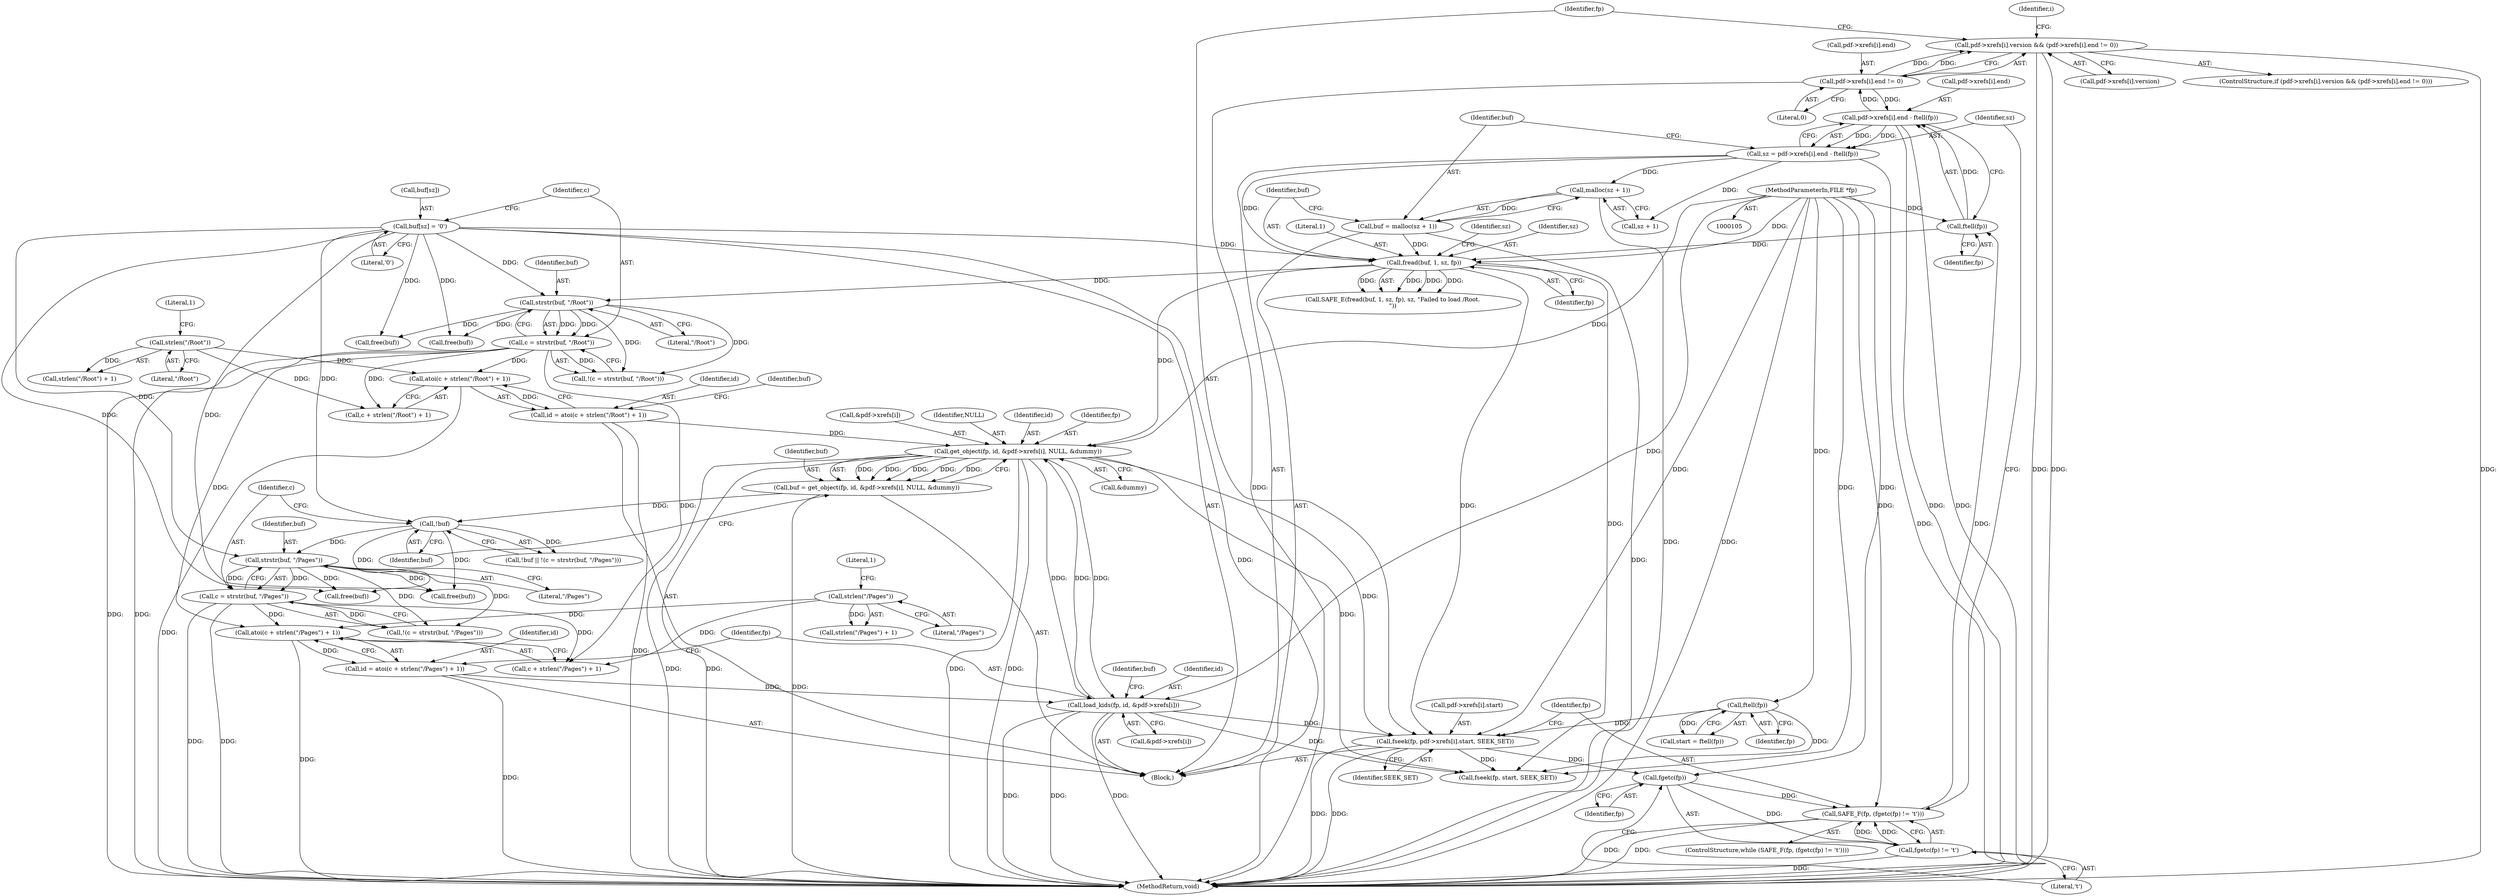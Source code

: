digraph "1_pdfresurrect_0c4120fffa3dffe97b95c486a120eded82afe8a6_6@array" {
"1000133" [label="(Call,pdf->xrefs[i].version && (pdf->xrefs[i].end != 0))"];
"1000141" [label="(Call,pdf->xrefs[i].end != 0)"];
"1000170" [label="(Call,pdf->xrefs[i].end - ftell(fp))"];
"1000178" [label="(Call,ftell(fp))"];
"1000162" [label="(Call,SAFE_F(fp, (fgetc(fp) != 't')))"];
"1000165" [label="(Call,fgetc(fp))"];
"1000151" [label="(Call,fseek(fp, pdf->xrefs[i].start, SEEK_SET))"];
"1000258" [label="(Call,load_kids(fp, id, &pdf->xrefs[i]))"];
"1000223" [label="(Call,get_object(fp, id, &pdf->xrefs[i], NULL, &dummy))"];
"1000187" [label="(Call,fread(buf, 1, sz, fp))"];
"1000194" [label="(Call,buf[sz] = '\0')"];
"1000180" [label="(Call,buf = malloc(sz + 1))"];
"1000182" [label="(Call,malloc(sz + 1))"];
"1000168" [label="(Call,sz = pdf->xrefs[i].end - ftell(fp))"];
"1000106" [label="(MethodParameterIn,FILE *fp)"];
"1000210" [label="(Call,id = atoi(c + strlen(\"/Root\") + 1))"];
"1000212" [label="(Call,atoi(c + strlen(\"/Root\") + 1))"];
"1000201" [label="(Call,c = strstr(buf, \"/Root\"))"];
"1000203" [label="(Call,strstr(buf, \"/Root\"))"];
"1000216" [label="(Call,strlen(\"/Root\"))"];
"1000249" [label="(Call,id = atoi(c + strlen(\"/Pages\") + 1))"];
"1000251" [label="(Call,atoi(c + strlen(\"/Pages\") + 1))"];
"1000240" [label="(Call,c = strstr(buf, \"/Pages\"))"];
"1000242" [label="(Call,strstr(buf, \"/Pages\"))"];
"1000237" [label="(Call,!buf)"];
"1000221" [label="(Call,buf = get_object(fp, id, &pdf->xrefs[i], NULL, &dummy))"];
"1000255" [label="(Call,strlen(\"/Pages\"))"];
"1000118" [label="(Call,ftell(fp))"];
"1000164" [label="(Call,fgetc(fp) != 't')"];
"1000202" [label="(Identifier,c)"];
"1000182" [label="(Call,malloc(sz + 1))"];
"1000250" [label="(Identifier,id)"];
"1000212" [label="(Call,atoi(c + strlen(\"/Root\") + 1))"];
"1000210" [label="(Call,id = atoi(c + strlen(\"/Root\") + 1))"];
"1000194" [label="(Call,buf[sz] = '\0')"];
"1000216" [label="(Call,strlen(\"/Root\"))"];
"1000164" [label="(Call,fgetc(fp) != 't')"];
"1000257" [label="(Literal,1)"];
"1000222" [label="(Identifier,buf)"];
"1000236" [label="(Call,!buf || !(c = strstr(buf, \"/Pages\")))"];
"1000161" [label="(ControlStructure,while (SAFE_F(fp, (fgetc(fp) != 't'))))"];
"1000190" [label="(Identifier,sz)"];
"1000152" [label="(Identifier,fp)"];
"1000260" [label="(Identifier,id)"];
"1000211" [label="(Identifier,id)"];
"1000188" [label="(Identifier,buf)"];
"1000165" [label="(Call,fgetc(fp))"];
"1000249" [label="(Call,id = atoi(c + strlen(\"/Pages\") + 1))"];
"1000217" [label="(Literal,\"/Root\")"];
"1000167" [label="(Literal,'t')"];
"1000195" [label="(Call,buf[sz])"];
"1000171" [label="(Call,pdf->xrefs[i].end)"];
"1000170" [label="(Call,pdf->xrefs[i].end - ftell(fp))"];
"1000166" [label="(Identifier,fp)"];
"1000251" [label="(Call,atoi(c + strlen(\"/Pages\") + 1))"];
"1000238" [label="(Identifier,buf)"];
"1000241" [label="(Identifier,c)"];
"1000269" [label="(Call,fseek(fp, start, SEEK_SET))"];
"1000232" [label="(Identifier,NULL)"];
"1000151" [label="(Call,fseek(fp, pdf->xrefs[i].start, SEEK_SET))"];
"1000106" [label="(MethodParameterIn,FILE *fp)"];
"1000119" [label="(Identifier,fp)"];
"1000189" [label="(Literal,1)"];
"1000261" [label="(Call,&pdf->xrefs[i])"];
"1000233" [label="(Call,&dummy)"];
"1000160" [label="(Identifier,SEEK_SET)"];
"1000191" [label="(Identifier,fp)"];
"1000149" [label="(Literal,0)"];
"1000134" [label="(Call,pdf->xrefs[i].version)"];
"1000268" [label="(Identifier,buf)"];
"1000221" [label="(Call,buf = get_object(fp, id, &pdf->xrefs[i], NULL, &dummy))"];
"1000150" [label="(Block,)"];
"1000201" [label="(Call,c = strstr(buf, \"/Root\"))"];
"1000205" [label="(Literal,\"/Root\")"];
"1000258" [label="(Call,load_kids(fp, id, &pdf->xrefs[i]))"];
"1000179" [label="(Identifier,fp)"];
"1000246" [label="(Call,free(buf))"];
"1000162" [label="(Call,SAFE_F(fp, (fgetc(fp) != 't')))"];
"1000142" [label="(Call,pdf->xrefs[i].end)"];
"1000220" [label="(Identifier,buf)"];
"1000223" [label="(Call,get_object(fp, id, &pdf->xrefs[i], NULL, &dummy))"];
"1000207" [label="(Call,free(buf))"];
"1000252" [label="(Call,c + strlen(\"/Pages\") + 1)"];
"1000116" [label="(Call,start = ftell(fp))"];
"1000130" [label="(Identifier,i)"];
"1000225" [label="(Identifier,id)"];
"1000239" [label="(Call,!(c = strstr(buf, \"/Pages\")))"];
"1000215" [label="(Call,strlen(\"/Root\") + 1)"];
"1000133" [label="(Call,pdf->xrefs[i].version && (pdf->xrefs[i].end != 0))"];
"1000256" [label="(Literal,\"/Pages\")"];
"1000118" [label="(Call,ftell(fp))"];
"1000219" [label="(Call,free(buf))"];
"1000203" [label="(Call,strstr(buf, \"/Root\"))"];
"1000244" [label="(Literal,\"/Pages\")"];
"1000192" [label="(Identifier,sz)"];
"1000183" [label="(Call,sz + 1)"];
"1000200" [label="(Call,!(c = strstr(buf, \"/Root\")))"];
"1000242" [label="(Call,strstr(buf, \"/Pages\"))"];
"1000259" [label="(Identifier,fp)"];
"1000267" [label="(Call,free(buf))"];
"1000178" [label="(Call,ftell(fp))"];
"1000273" [label="(MethodReturn,void)"];
"1000169" [label="(Identifier,sz)"];
"1000153" [label="(Call,pdf->xrefs[i].start)"];
"1000163" [label="(Identifier,fp)"];
"1000224" [label="(Identifier,fp)"];
"1000255" [label="(Call,strlen(\"/Pages\"))"];
"1000213" [label="(Call,c + strlen(\"/Root\") + 1)"];
"1000218" [label="(Literal,1)"];
"1000187" [label="(Call,fread(buf, 1, sz, fp))"];
"1000132" [label="(ControlStructure,if (pdf->xrefs[i].version && (pdf->xrefs[i].end != 0)))"];
"1000254" [label="(Call,strlen(\"/Pages\") + 1)"];
"1000141" [label="(Call,pdf->xrefs[i].end != 0)"];
"1000237" [label="(Call,!buf)"];
"1000204" [label="(Identifier,buf)"];
"1000240" [label="(Call,c = strstr(buf, \"/Pages\"))"];
"1000180" [label="(Call,buf = malloc(sz + 1))"];
"1000243" [label="(Identifier,buf)"];
"1000168" [label="(Call,sz = pdf->xrefs[i].end - ftell(fp))"];
"1000181" [label="(Identifier,buf)"];
"1000198" [label="(Literal,'\0')"];
"1000226" [label="(Call,&pdf->xrefs[i])"];
"1000186" [label="(Call,SAFE_E(fread(buf, 1, sz, fp), sz, \"Failed to load /Root.\n\"))"];
"1000133" -> "1000132"  [label="AST: "];
"1000133" -> "1000134"  [label="CFG: "];
"1000133" -> "1000141"  [label="CFG: "];
"1000134" -> "1000133"  [label="AST: "];
"1000141" -> "1000133"  [label="AST: "];
"1000152" -> "1000133"  [label="CFG: "];
"1000130" -> "1000133"  [label="CFG: "];
"1000133" -> "1000273"  [label="DDG: "];
"1000133" -> "1000273"  [label="DDG: "];
"1000133" -> "1000273"  [label="DDG: "];
"1000141" -> "1000133"  [label="DDG: "];
"1000141" -> "1000133"  [label="DDG: "];
"1000141" -> "1000149"  [label="CFG: "];
"1000142" -> "1000141"  [label="AST: "];
"1000149" -> "1000141"  [label="AST: "];
"1000141" -> "1000273"  [label="DDG: "];
"1000170" -> "1000141"  [label="DDG: "];
"1000141" -> "1000170"  [label="DDG: "];
"1000170" -> "1000168"  [label="AST: "];
"1000170" -> "1000178"  [label="CFG: "];
"1000171" -> "1000170"  [label="AST: "];
"1000178" -> "1000170"  [label="AST: "];
"1000168" -> "1000170"  [label="CFG: "];
"1000170" -> "1000273"  [label="DDG: "];
"1000170" -> "1000273"  [label="DDG: "];
"1000170" -> "1000168"  [label="DDG: "];
"1000170" -> "1000168"  [label="DDG: "];
"1000178" -> "1000170"  [label="DDG: "];
"1000178" -> "1000179"  [label="CFG: "];
"1000179" -> "1000178"  [label="AST: "];
"1000162" -> "1000178"  [label="DDG: "];
"1000106" -> "1000178"  [label="DDG: "];
"1000178" -> "1000187"  [label="DDG: "];
"1000162" -> "1000161"  [label="AST: "];
"1000162" -> "1000164"  [label="CFG: "];
"1000163" -> "1000162"  [label="AST: "];
"1000164" -> "1000162"  [label="AST: "];
"1000169" -> "1000162"  [label="CFG: "];
"1000162" -> "1000273"  [label="DDG: "];
"1000162" -> "1000273"  [label="DDG: "];
"1000165" -> "1000162"  [label="DDG: "];
"1000106" -> "1000162"  [label="DDG: "];
"1000164" -> "1000162"  [label="DDG: "];
"1000164" -> "1000162"  [label="DDG: "];
"1000165" -> "1000164"  [label="AST: "];
"1000165" -> "1000166"  [label="CFG: "];
"1000166" -> "1000165"  [label="AST: "];
"1000167" -> "1000165"  [label="CFG: "];
"1000165" -> "1000164"  [label="DDG: "];
"1000151" -> "1000165"  [label="DDG: "];
"1000106" -> "1000165"  [label="DDG: "];
"1000151" -> "1000150"  [label="AST: "];
"1000151" -> "1000160"  [label="CFG: "];
"1000152" -> "1000151"  [label="AST: "];
"1000153" -> "1000151"  [label="AST: "];
"1000160" -> "1000151"  [label="AST: "];
"1000163" -> "1000151"  [label="CFG: "];
"1000151" -> "1000273"  [label="DDG: "];
"1000151" -> "1000273"  [label="DDG: "];
"1000258" -> "1000151"  [label="DDG: "];
"1000187" -> "1000151"  [label="DDG: "];
"1000118" -> "1000151"  [label="DDG: "];
"1000223" -> "1000151"  [label="DDG: "];
"1000106" -> "1000151"  [label="DDG: "];
"1000151" -> "1000269"  [label="DDG: "];
"1000258" -> "1000150"  [label="AST: "];
"1000258" -> "1000261"  [label="CFG: "];
"1000259" -> "1000258"  [label="AST: "];
"1000260" -> "1000258"  [label="AST: "];
"1000261" -> "1000258"  [label="AST: "];
"1000268" -> "1000258"  [label="CFG: "];
"1000258" -> "1000273"  [label="DDG: "];
"1000258" -> "1000273"  [label="DDG: "];
"1000258" -> "1000273"  [label="DDG: "];
"1000258" -> "1000223"  [label="DDG: "];
"1000223" -> "1000258"  [label="DDG: "];
"1000223" -> "1000258"  [label="DDG: "];
"1000106" -> "1000258"  [label="DDG: "];
"1000249" -> "1000258"  [label="DDG: "];
"1000258" -> "1000269"  [label="DDG: "];
"1000223" -> "1000221"  [label="AST: "];
"1000223" -> "1000233"  [label="CFG: "];
"1000224" -> "1000223"  [label="AST: "];
"1000225" -> "1000223"  [label="AST: "];
"1000226" -> "1000223"  [label="AST: "];
"1000232" -> "1000223"  [label="AST: "];
"1000233" -> "1000223"  [label="AST: "];
"1000221" -> "1000223"  [label="CFG: "];
"1000223" -> "1000273"  [label="DDG: "];
"1000223" -> "1000273"  [label="DDG: "];
"1000223" -> "1000273"  [label="DDG: "];
"1000223" -> "1000273"  [label="DDG: "];
"1000223" -> "1000221"  [label="DDG: "];
"1000223" -> "1000221"  [label="DDG: "];
"1000223" -> "1000221"  [label="DDG: "];
"1000223" -> "1000221"  [label="DDG: "];
"1000223" -> "1000221"  [label="DDG: "];
"1000187" -> "1000223"  [label="DDG: "];
"1000106" -> "1000223"  [label="DDG: "];
"1000210" -> "1000223"  [label="DDG: "];
"1000223" -> "1000269"  [label="DDG: "];
"1000187" -> "1000186"  [label="AST: "];
"1000187" -> "1000191"  [label="CFG: "];
"1000188" -> "1000187"  [label="AST: "];
"1000189" -> "1000187"  [label="AST: "];
"1000190" -> "1000187"  [label="AST: "];
"1000191" -> "1000187"  [label="AST: "];
"1000192" -> "1000187"  [label="CFG: "];
"1000187" -> "1000186"  [label="DDG: "];
"1000187" -> "1000186"  [label="DDG: "];
"1000187" -> "1000186"  [label="DDG: "];
"1000187" -> "1000186"  [label="DDG: "];
"1000194" -> "1000187"  [label="DDG: "];
"1000180" -> "1000187"  [label="DDG: "];
"1000168" -> "1000187"  [label="DDG: "];
"1000106" -> "1000187"  [label="DDG: "];
"1000187" -> "1000203"  [label="DDG: "];
"1000187" -> "1000269"  [label="DDG: "];
"1000194" -> "1000150"  [label="AST: "];
"1000194" -> "1000198"  [label="CFG: "];
"1000195" -> "1000194"  [label="AST: "];
"1000198" -> "1000194"  [label="AST: "];
"1000202" -> "1000194"  [label="CFG: "];
"1000194" -> "1000273"  [label="DDG: "];
"1000194" -> "1000203"  [label="DDG: "];
"1000194" -> "1000207"  [label="DDG: "];
"1000194" -> "1000219"  [label="DDG: "];
"1000194" -> "1000237"  [label="DDG: "];
"1000194" -> "1000242"  [label="DDG: "];
"1000194" -> "1000246"  [label="DDG: "];
"1000194" -> "1000267"  [label="DDG: "];
"1000180" -> "1000150"  [label="AST: "];
"1000180" -> "1000182"  [label="CFG: "];
"1000181" -> "1000180"  [label="AST: "];
"1000182" -> "1000180"  [label="AST: "];
"1000188" -> "1000180"  [label="CFG: "];
"1000180" -> "1000273"  [label="DDG: "];
"1000182" -> "1000180"  [label="DDG: "];
"1000182" -> "1000183"  [label="CFG: "];
"1000183" -> "1000182"  [label="AST: "];
"1000182" -> "1000273"  [label="DDG: "];
"1000168" -> "1000182"  [label="DDG: "];
"1000168" -> "1000150"  [label="AST: "];
"1000169" -> "1000168"  [label="AST: "];
"1000181" -> "1000168"  [label="CFG: "];
"1000168" -> "1000273"  [label="DDG: "];
"1000168" -> "1000183"  [label="DDG: "];
"1000106" -> "1000105"  [label="AST: "];
"1000106" -> "1000273"  [label="DDG: "];
"1000106" -> "1000118"  [label="DDG: "];
"1000106" -> "1000269"  [label="DDG: "];
"1000210" -> "1000150"  [label="AST: "];
"1000210" -> "1000212"  [label="CFG: "];
"1000211" -> "1000210"  [label="AST: "];
"1000212" -> "1000210"  [label="AST: "];
"1000220" -> "1000210"  [label="CFG: "];
"1000210" -> "1000273"  [label="DDG: "];
"1000212" -> "1000210"  [label="DDG: "];
"1000212" -> "1000213"  [label="CFG: "];
"1000213" -> "1000212"  [label="AST: "];
"1000212" -> "1000273"  [label="DDG: "];
"1000201" -> "1000212"  [label="DDG: "];
"1000216" -> "1000212"  [label="DDG: "];
"1000201" -> "1000200"  [label="AST: "];
"1000201" -> "1000203"  [label="CFG: "];
"1000202" -> "1000201"  [label="AST: "];
"1000203" -> "1000201"  [label="AST: "];
"1000200" -> "1000201"  [label="CFG: "];
"1000201" -> "1000273"  [label="DDG: "];
"1000201" -> "1000273"  [label="DDG: "];
"1000201" -> "1000200"  [label="DDG: "];
"1000203" -> "1000201"  [label="DDG: "];
"1000203" -> "1000201"  [label="DDG: "];
"1000201" -> "1000213"  [label="DDG: "];
"1000201" -> "1000251"  [label="DDG: "];
"1000201" -> "1000252"  [label="DDG: "];
"1000203" -> "1000205"  [label="CFG: "];
"1000204" -> "1000203"  [label="AST: "];
"1000205" -> "1000203"  [label="AST: "];
"1000203" -> "1000200"  [label="DDG: "];
"1000203" -> "1000200"  [label="DDG: "];
"1000203" -> "1000207"  [label="DDG: "];
"1000203" -> "1000219"  [label="DDG: "];
"1000216" -> "1000215"  [label="AST: "];
"1000216" -> "1000217"  [label="CFG: "];
"1000217" -> "1000216"  [label="AST: "];
"1000218" -> "1000216"  [label="CFG: "];
"1000216" -> "1000213"  [label="DDG: "];
"1000216" -> "1000215"  [label="DDG: "];
"1000249" -> "1000150"  [label="AST: "];
"1000249" -> "1000251"  [label="CFG: "];
"1000250" -> "1000249"  [label="AST: "];
"1000251" -> "1000249"  [label="AST: "];
"1000259" -> "1000249"  [label="CFG: "];
"1000249" -> "1000273"  [label="DDG: "];
"1000251" -> "1000249"  [label="DDG: "];
"1000251" -> "1000252"  [label="CFG: "];
"1000252" -> "1000251"  [label="AST: "];
"1000251" -> "1000273"  [label="DDG: "];
"1000240" -> "1000251"  [label="DDG: "];
"1000255" -> "1000251"  [label="DDG: "];
"1000240" -> "1000239"  [label="AST: "];
"1000240" -> "1000242"  [label="CFG: "];
"1000241" -> "1000240"  [label="AST: "];
"1000242" -> "1000240"  [label="AST: "];
"1000239" -> "1000240"  [label="CFG: "];
"1000240" -> "1000273"  [label="DDG: "];
"1000240" -> "1000273"  [label="DDG: "];
"1000240" -> "1000239"  [label="DDG: "];
"1000242" -> "1000240"  [label="DDG: "];
"1000242" -> "1000240"  [label="DDG: "];
"1000240" -> "1000252"  [label="DDG: "];
"1000242" -> "1000244"  [label="CFG: "];
"1000243" -> "1000242"  [label="AST: "];
"1000244" -> "1000242"  [label="AST: "];
"1000242" -> "1000239"  [label="DDG: "];
"1000242" -> "1000239"  [label="DDG: "];
"1000237" -> "1000242"  [label="DDG: "];
"1000242" -> "1000246"  [label="DDG: "];
"1000242" -> "1000267"  [label="DDG: "];
"1000237" -> "1000236"  [label="AST: "];
"1000237" -> "1000238"  [label="CFG: "];
"1000238" -> "1000237"  [label="AST: "];
"1000241" -> "1000237"  [label="CFG: "];
"1000236" -> "1000237"  [label="CFG: "];
"1000237" -> "1000236"  [label="DDG: "];
"1000221" -> "1000237"  [label="DDG: "];
"1000237" -> "1000246"  [label="DDG: "];
"1000237" -> "1000267"  [label="DDG: "];
"1000221" -> "1000150"  [label="AST: "];
"1000222" -> "1000221"  [label="AST: "];
"1000238" -> "1000221"  [label="CFG: "];
"1000221" -> "1000273"  [label="DDG: "];
"1000255" -> "1000254"  [label="AST: "];
"1000255" -> "1000256"  [label="CFG: "];
"1000256" -> "1000255"  [label="AST: "];
"1000257" -> "1000255"  [label="CFG: "];
"1000255" -> "1000252"  [label="DDG: "];
"1000255" -> "1000254"  [label="DDG: "];
"1000118" -> "1000116"  [label="AST: "];
"1000118" -> "1000119"  [label="CFG: "];
"1000119" -> "1000118"  [label="AST: "];
"1000116" -> "1000118"  [label="CFG: "];
"1000118" -> "1000116"  [label="DDG: "];
"1000118" -> "1000269"  [label="DDG: "];
"1000164" -> "1000167"  [label="CFG: "];
"1000167" -> "1000164"  [label="AST: "];
"1000164" -> "1000273"  [label="DDG: "];
}
